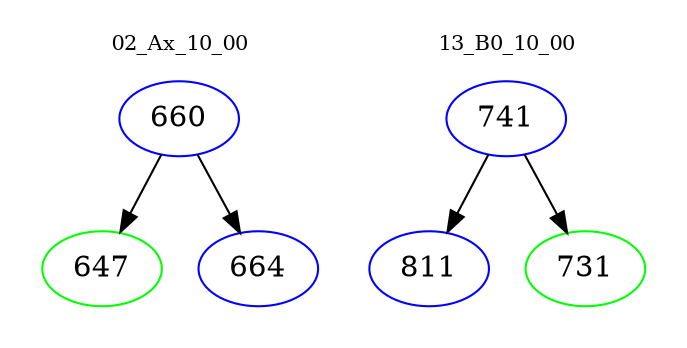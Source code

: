 digraph{
subgraph cluster_0 {
color = white
label = "02_Ax_10_00";
fontsize=10;
T0_660 [label="660", color="blue"]
T0_660 -> T0_647 [color="black"]
T0_647 [label="647", color="green"]
T0_660 -> T0_664 [color="black"]
T0_664 [label="664", color="blue"]
}
subgraph cluster_1 {
color = white
label = "13_B0_10_00";
fontsize=10;
T1_741 [label="741", color="blue"]
T1_741 -> T1_811 [color="black"]
T1_811 [label="811", color="blue"]
T1_741 -> T1_731 [color="black"]
T1_731 [label="731", color="green"]
}
}
